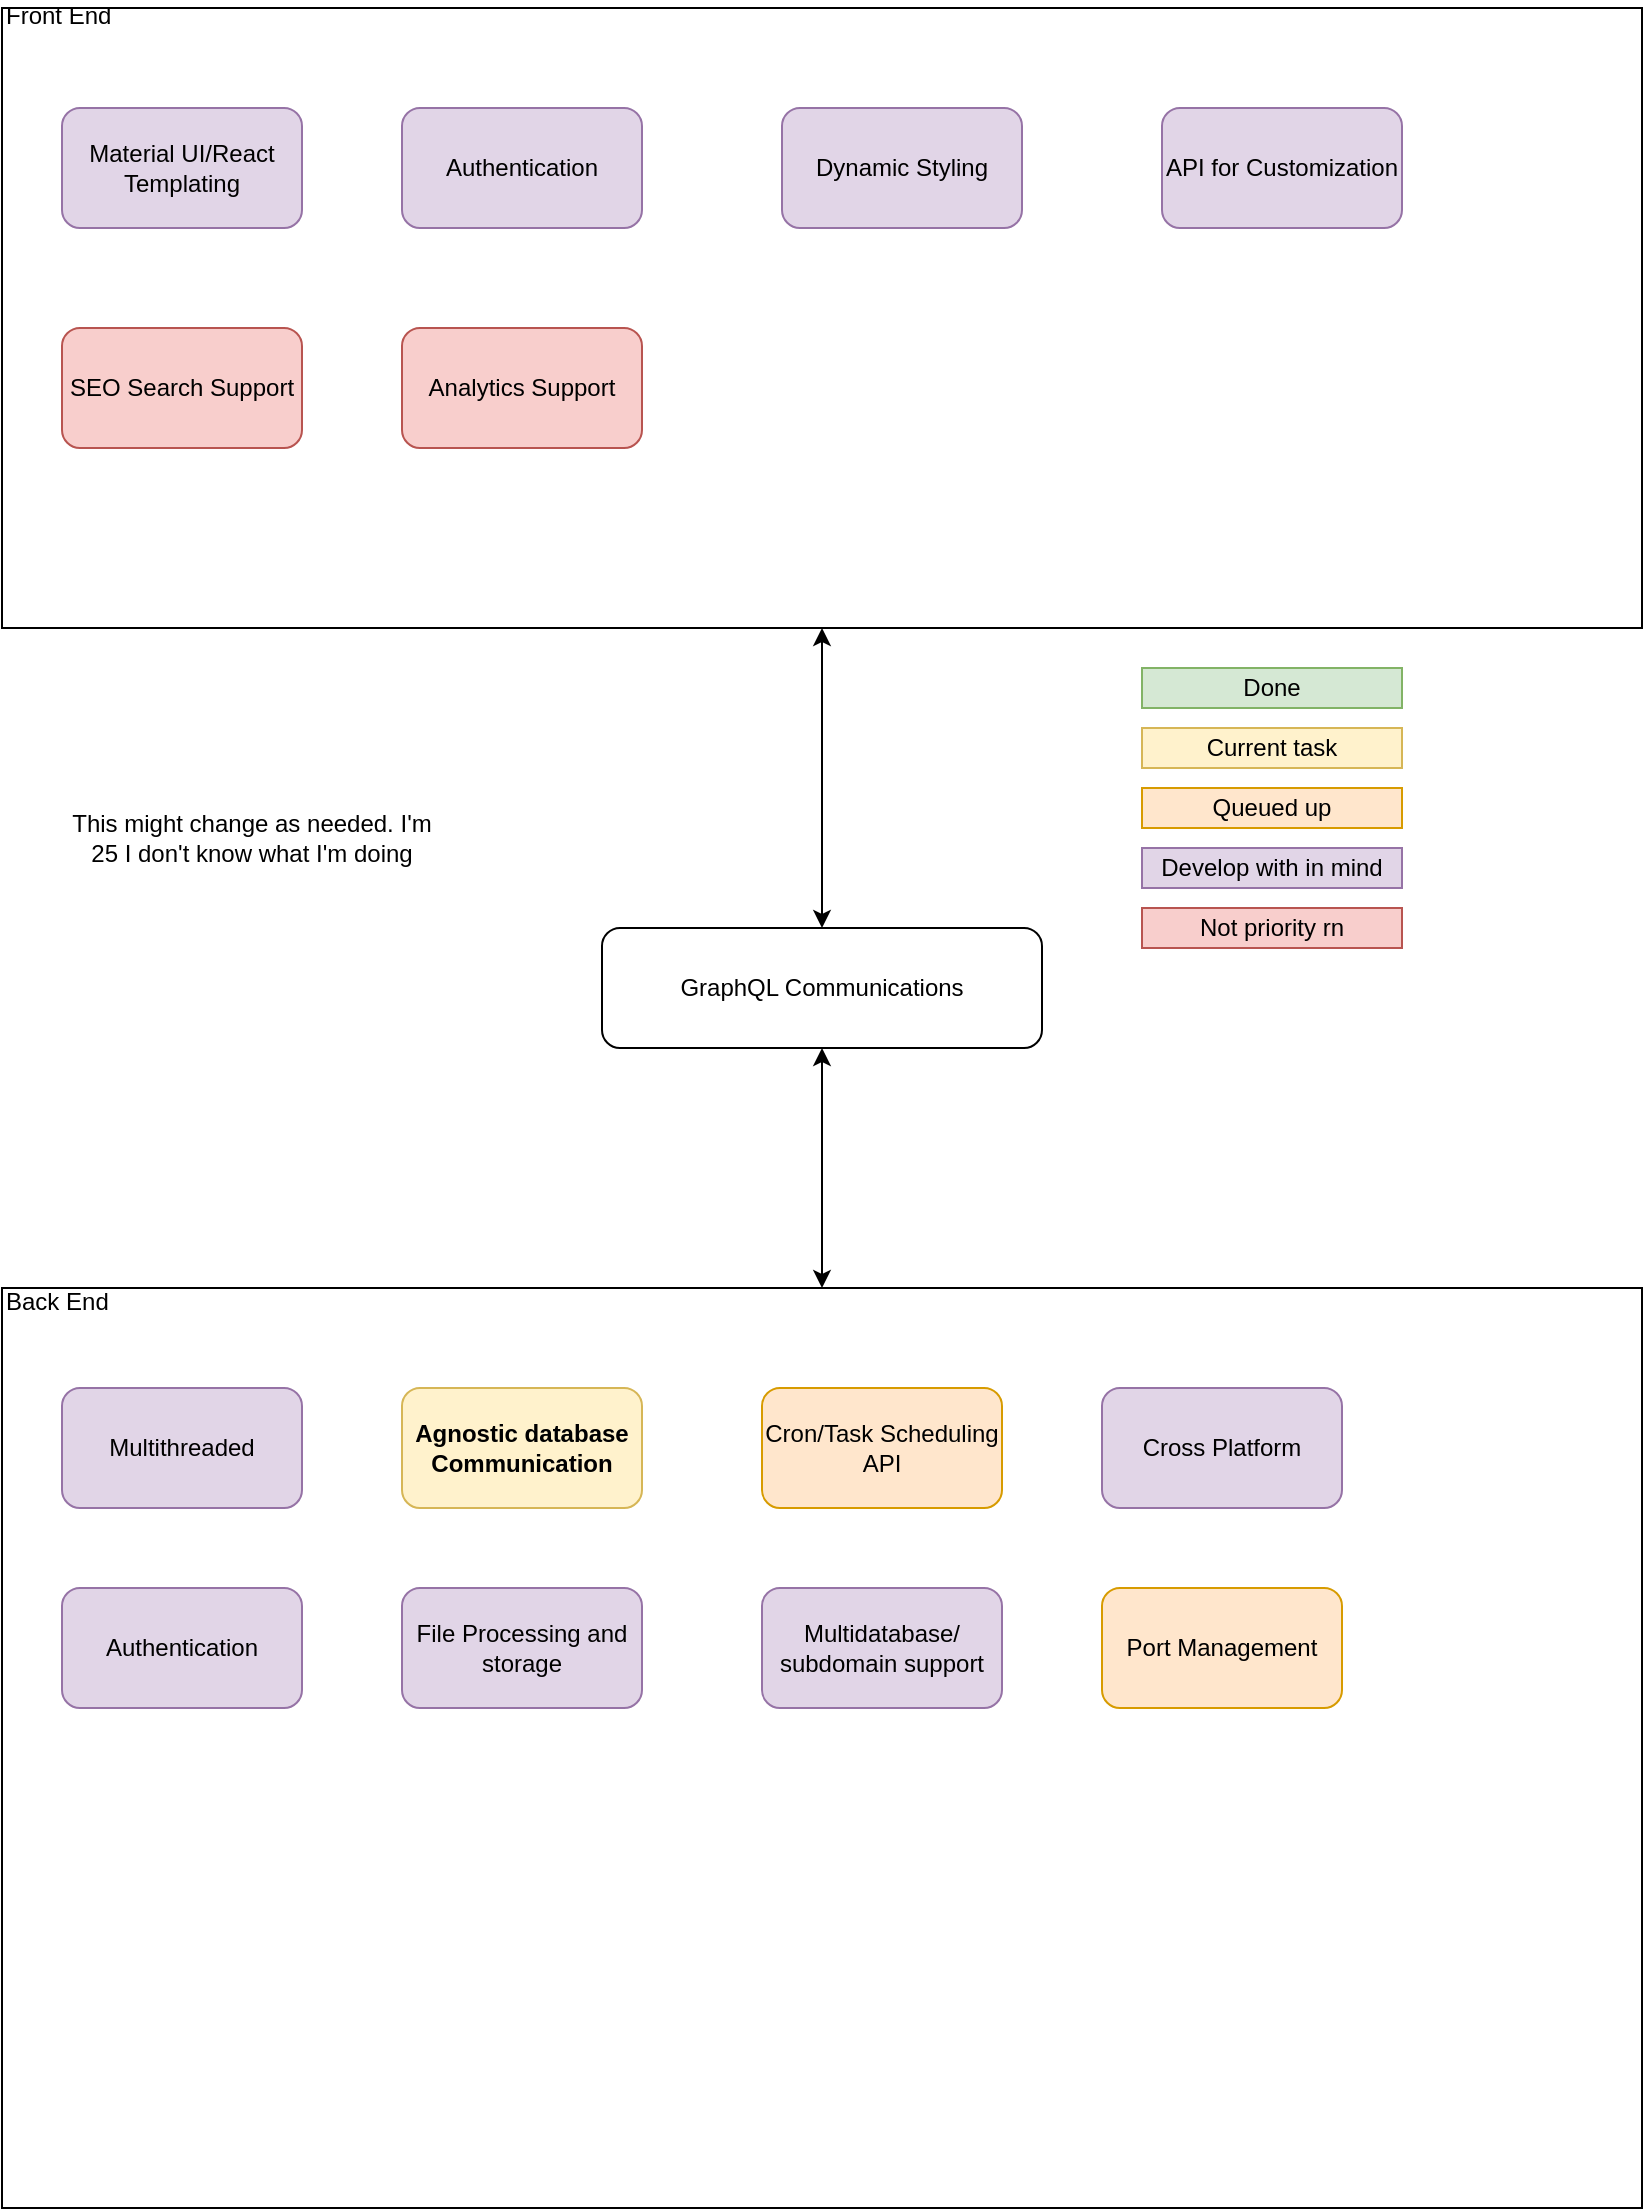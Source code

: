 <mxfile version="14.3.1" type="github">
  <diagram id="C5RBs43oDa-KdzZeNtuy" name="Page-1">
    <mxGraphModel dx="1185" dy="635" grid="1" gridSize="10" guides="1" tooltips="1" connect="1" arrows="1" fold="1" page="1" pageScale="1" pageWidth="827" pageHeight="1169" math="0" shadow="0">
      <root>
        <mxCell id="WIyWlLk6GJQsqaUBKTNV-0" />
        <mxCell id="WIyWlLk6GJQsqaUBKTNV-1" parent="WIyWlLk6GJQsqaUBKTNV-0" />
        <mxCell id="AFaaSEN9ATu8mr7yJEgv-2" value="GraphQL Communications" style="rounded=1;whiteSpace=wrap;html=1;" vertex="1" parent="WIyWlLk6GJQsqaUBKTNV-1">
          <mxGeometry x="300" y="460" width="220" height="60" as="geometry" />
        </mxCell>
        <mxCell id="AFaaSEN9ATu8mr7yJEgv-3" value="" style="endArrow=classic;startArrow=classic;html=1;exitX=0.5;exitY=0;exitDx=0;exitDy=0;" edge="1" parent="WIyWlLk6GJQsqaUBKTNV-1" source="AFaaSEN9ATu8mr7yJEgv-2" target="AFaaSEN9ATu8mr7yJEgv-4">
          <mxGeometry width="50" height="50" relative="1" as="geometry">
            <mxPoint x="360" y="230" as="sourcePoint" />
            <mxPoint x="380" y="220" as="targetPoint" />
          </mxGeometry>
        </mxCell>
        <mxCell id="AFaaSEN9ATu8mr7yJEgv-4" value="Front End&lt;br&gt;&lt;br&gt;&lt;br&gt;&lt;br&gt;&lt;br&gt;&lt;br&gt;&lt;br&gt;&lt;br&gt;&lt;br&gt;&lt;br&gt;&lt;br&gt;&lt;br&gt;&lt;br&gt;&lt;br&gt;&lt;br&gt;&lt;br&gt;&lt;br&gt;&lt;br&gt;&lt;br&gt;&lt;br&gt;&lt;br&gt;&lt;br&gt;" style="rounded=0;whiteSpace=wrap;html=1;align=left;" vertex="1" parent="WIyWlLk6GJQsqaUBKTNV-1">
          <mxGeometry width="820" height="310" as="geometry" />
        </mxCell>
        <mxCell id="AFaaSEN9ATu8mr7yJEgv-5" value="" style="endArrow=classic;startArrow=classic;html=1;entryX=0.5;entryY=1;entryDx=0;entryDy=0;" edge="1" parent="WIyWlLk6GJQsqaUBKTNV-1" target="AFaaSEN9ATu8mr7yJEgv-2">
          <mxGeometry width="50" height="50" relative="1" as="geometry">
            <mxPoint x="410" y="640" as="sourcePoint" />
            <mxPoint x="400" y="750" as="targetPoint" />
          </mxGeometry>
        </mxCell>
        <mxCell id="AFaaSEN9ATu8mr7yJEgv-6" value="&lt;div&gt;&lt;span&gt;Back End&lt;/span&gt;&lt;/div&gt;&lt;br&gt;&lt;br&gt;&lt;br&gt;&lt;br&gt;&lt;br&gt;&lt;br&gt;&lt;br&gt;&lt;br&gt;&lt;br&gt;&lt;br&gt;&lt;br&gt;&lt;br&gt;&lt;br&gt;&lt;br&gt;&lt;br&gt;&lt;br&gt;&lt;br&gt;&lt;br&gt;&lt;br&gt;&lt;br&gt;&lt;br&gt;&lt;br&gt;&lt;br&gt;&lt;br&gt;&lt;br&gt;&lt;br&gt;&lt;br&gt;&lt;br&gt;&lt;br&gt;&lt;br&gt;&lt;div&gt;&lt;br&gt;&lt;/div&gt;" style="rounded=0;whiteSpace=wrap;html=1;align=left;" vertex="1" parent="WIyWlLk6GJQsqaUBKTNV-1">
          <mxGeometry y="640" width="820" height="460" as="geometry" />
        </mxCell>
        <mxCell id="AFaaSEN9ATu8mr7yJEgv-7" value="Material UI/React Templating" style="rounded=1;whiteSpace=wrap;html=1;fillColor=#e1d5e7;strokeColor=#9673a6;" vertex="1" parent="WIyWlLk6GJQsqaUBKTNV-1">
          <mxGeometry x="30" y="50" width="120" height="60" as="geometry" />
        </mxCell>
        <mxCell id="AFaaSEN9ATu8mr7yJEgv-8" value="Authentication" style="rounded=1;whiteSpace=wrap;html=1;fillColor=#e1d5e7;strokeColor=#9673a6;" vertex="1" parent="WIyWlLk6GJQsqaUBKTNV-1">
          <mxGeometry x="200" y="50" width="120" height="60" as="geometry" />
        </mxCell>
        <mxCell id="AFaaSEN9ATu8mr7yJEgv-9" value="Dynamic Styling" style="rounded=1;whiteSpace=wrap;html=1;fillColor=#e1d5e7;strokeColor=#9673a6;" vertex="1" parent="WIyWlLk6GJQsqaUBKTNV-1">
          <mxGeometry x="390" y="50" width="120" height="60" as="geometry" />
        </mxCell>
        <mxCell id="AFaaSEN9ATu8mr7yJEgv-10" value="API for Customization" style="rounded=1;whiteSpace=wrap;html=1;fillColor=#e1d5e7;strokeColor=#9673a6;" vertex="1" parent="WIyWlLk6GJQsqaUBKTNV-1">
          <mxGeometry x="580" y="50" width="120" height="60" as="geometry" />
        </mxCell>
        <mxCell id="AFaaSEN9ATu8mr7yJEgv-11" value="Multithreaded" style="rounded=1;whiteSpace=wrap;html=1;fillColor=#e1d5e7;strokeColor=#9673a6;" vertex="1" parent="WIyWlLk6GJQsqaUBKTNV-1">
          <mxGeometry x="30" y="690" width="120" height="60" as="geometry" />
        </mxCell>
        <mxCell id="AFaaSEN9ATu8mr7yJEgv-12" value="Agnostic database Communication" style="rounded=1;whiteSpace=wrap;html=1;fontStyle=1;fillColor=#fff2cc;strokeColor=#d6b656;" vertex="1" parent="WIyWlLk6GJQsqaUBKTNV-1">
          <mxGeometry x="200" y="690" width="120" height="60" as="geometry" />
        </mxCell>
        <mxCell id="AFaaSEN9ATu8mr7yJEgv-13" value="Cron/Task Scheduling API" style="rounded=1;whiteSpace=wrap;html=1;fillColor=#ffe6cc;strokeColor=#d79b00;" vertex="1" parent="WIyWlLk6GJQsqaUBKTNV-1">
          <mxGeometry x="380" y="690" width="120" height="60" as="geometry" />
        </mxCell>
        <mxCell id="AFaaSEN9ATu8mr7yJEgv-14" value="Cross Platform" style="rounded=1;whiteSpace=wrap;html=1;fillColor=#e1d5e7;strokeColor=#9673a6;" vertex="1" parent="WIyWlLk6GJQsqaUBKTNV-1">
          <mxGeometry x="550" y="690" width="120" height="60" as="geometry" />
        </mxCell>
        <mxCell id="AFaaSEN9ATu8mr7yJEgv-15" value="Authentication" style="rounded=1;whiteSpace=wrap;html=1;fillColor=#e1d5e7;strokeColor=#9673a6;" vertex="1" parent="WIyWlLk6GJQsqaUBKTNV-1">
          <mxGeometry x="30" y="790" width="120" height="60" as="geometry" />
        </mxCell>
        <mxCell id="AFaaSEN9ATu8mr7yJEgv-16" value="SEO Search Support" style="rounded=1;whiteSpace=wrap;html=1;fillColor=#f8cecc;strokeColor=#b85450;" vertex="1" parent="WIyWlLk6GJQsqaUBKTNV-1">
          <mxGeometry x="30" y="160" width="120" height="60" as="geometry" />
        </mxCell>
        <mxCell id="AFaaSEN9ATu8mr7yJEgv-17" value="Analytics Support" style="rounded=1;whiteSpace=wrap;html=1;fillColor=#f8cecc;strokeColor=#b85450;" vertex="1" parent="WIyWlLk6GJQsqaUBKTNV-1">
          <mxGeometry x="200" y="160" width="120" height="60" as="geometry" />
        </mxCell>
        <mxCell id="AFaaSEN9ATu8mr7yJEgv-18" value="File Processing and storage" style="rounded=1;whiteSpace=wrap;html=1;fillColor=#e1d5e7;strokeColor=#9673a6;" vertex="1" parent="WIyWlLk6GJQsqaUBKTNV-1">
          <mxGeometry x="200" y="790" width="120" height="60" as="geometry" />
        </mxCell>
        <mxCell id="AFaaSEN9ATu8mr7yJEgv-19" value="Multidatabase/&lt;br&gt;subdomain support" style="rounded=1;whiteSpace=wrap;html=1;fillColor=#e1d5e7;strokeColor=#9673a6;" vertex="1" parent="WIyWlLk6GJQsqaUBKTNV-1">
          <mxGeometry x="380" y="790" width="120" height="60" as="geometry" />
        </mxCell>
        <mxCell id="AFaaSEN9ATu8mr7yJEgv-20" value="Port Management" style="rounded=1;whiteSpace=wrap;html=1;fillColor=#ffe6cc;strokeColor=#d79b00;" vertex="1" parent="WIyWlLk6GJQsqaUBKTNV-1">
          <mxGeometry x="550" y="790" width="120" height="60" as="geometry" />
        </mxCell>
        <mxCell id="AFaaSEN9ATu8mr7yJEgv-21" value="This might change as needed. I&#39;m 25 I don&#39;t know what I&#39;m doing" style="text;html=1;strokeColor=none;fillColor=none;align=center;verticalAlign=middle;whiteSpace=wrap;rounded=0;" vertex="1" parent="WIyWlLk6GJQsqaUBKTNV-1">
          <mxGeometry x="30" y="360" width="190" height="110" as="geometry" />
        </mxCell>
        <mxCell id="AFaaSEN9ATu8mr7yJEgv-22" value="Current task" style="text;html=1;strokeColor=#d6b656;fillColor=#fff2cc;align=center;verticalAlign=middle;whiteSpace=wrap;rounded=0;" vertex="1" parent="WIyWlLk6GJQsqaUBKTNV-1">
          <mxGeometry x="570" y="360" width="130" height="20" as="geometry" />
        </mxCell>
        <mxCell id="AFaaSEN9ATu8mr7yJEgv-23" value="Queued up" style="text;html=1;strokeColor=#d79b00;fillColor=#ffe6cc;align=center;verticalAlign=middle;whiteSpace=wrap;rounded=0;" vertex="1" parent="WIyWlLk6GJQsqaUBKTNV-1">
          <mxGeometry x="570" y="390" width="130" height="20" as="geometry" />
        </mxCell>
        <mxCell id="AFaaSEN9ATu8mr7yJEgv-24" value="Develop with in mind" style="text;html=1;strokeColor=#9673a6;fillColor=#e1d5e7;align=center;verticalAlign=middle;whiteSpace=wrap;rounded=0;" vertex="1" parent="WIyWlLk6GJQsqaUBKTNV-1">
          <mxGeometry x="570" y="420" width="130" height="20" as="geometry" />
        </mxCell>
        <mxCell id="AFaaSEN9ATu8mr7yJEgv-25" value="Not priority rn" style="text;html=1;strokeColor=#b85450;fillColor=#f8cecc;align=center;verticalAlign=middle;whiteSpace=wrap;rounded=0;" vertex="1" parent="WIyWlLk6GJQsqaUBKTNV-1">
          <mxGeometry x="570" y="450" width="130" height="20" as="geometry" />
        </mxCell>
        <mxCell id="AFaaSEN9ATu8mr7yJEgv-26" value="Done" style="text;html=1;strokeColor=#82b366;fillColor=#d5e8d4;align=center;verticalAlign=middle;whiteSpace=wrap;rounded=0;" vertex="1" parent="WIyWlLk6GJQsqaUBKTNV-1">
          <mxGeometry x="570" y="330" width="130" height="20" as="geometry" />
        </mxCell>
      </root>
    </mxGraphModel>
  </diagram>
</mxfile>

